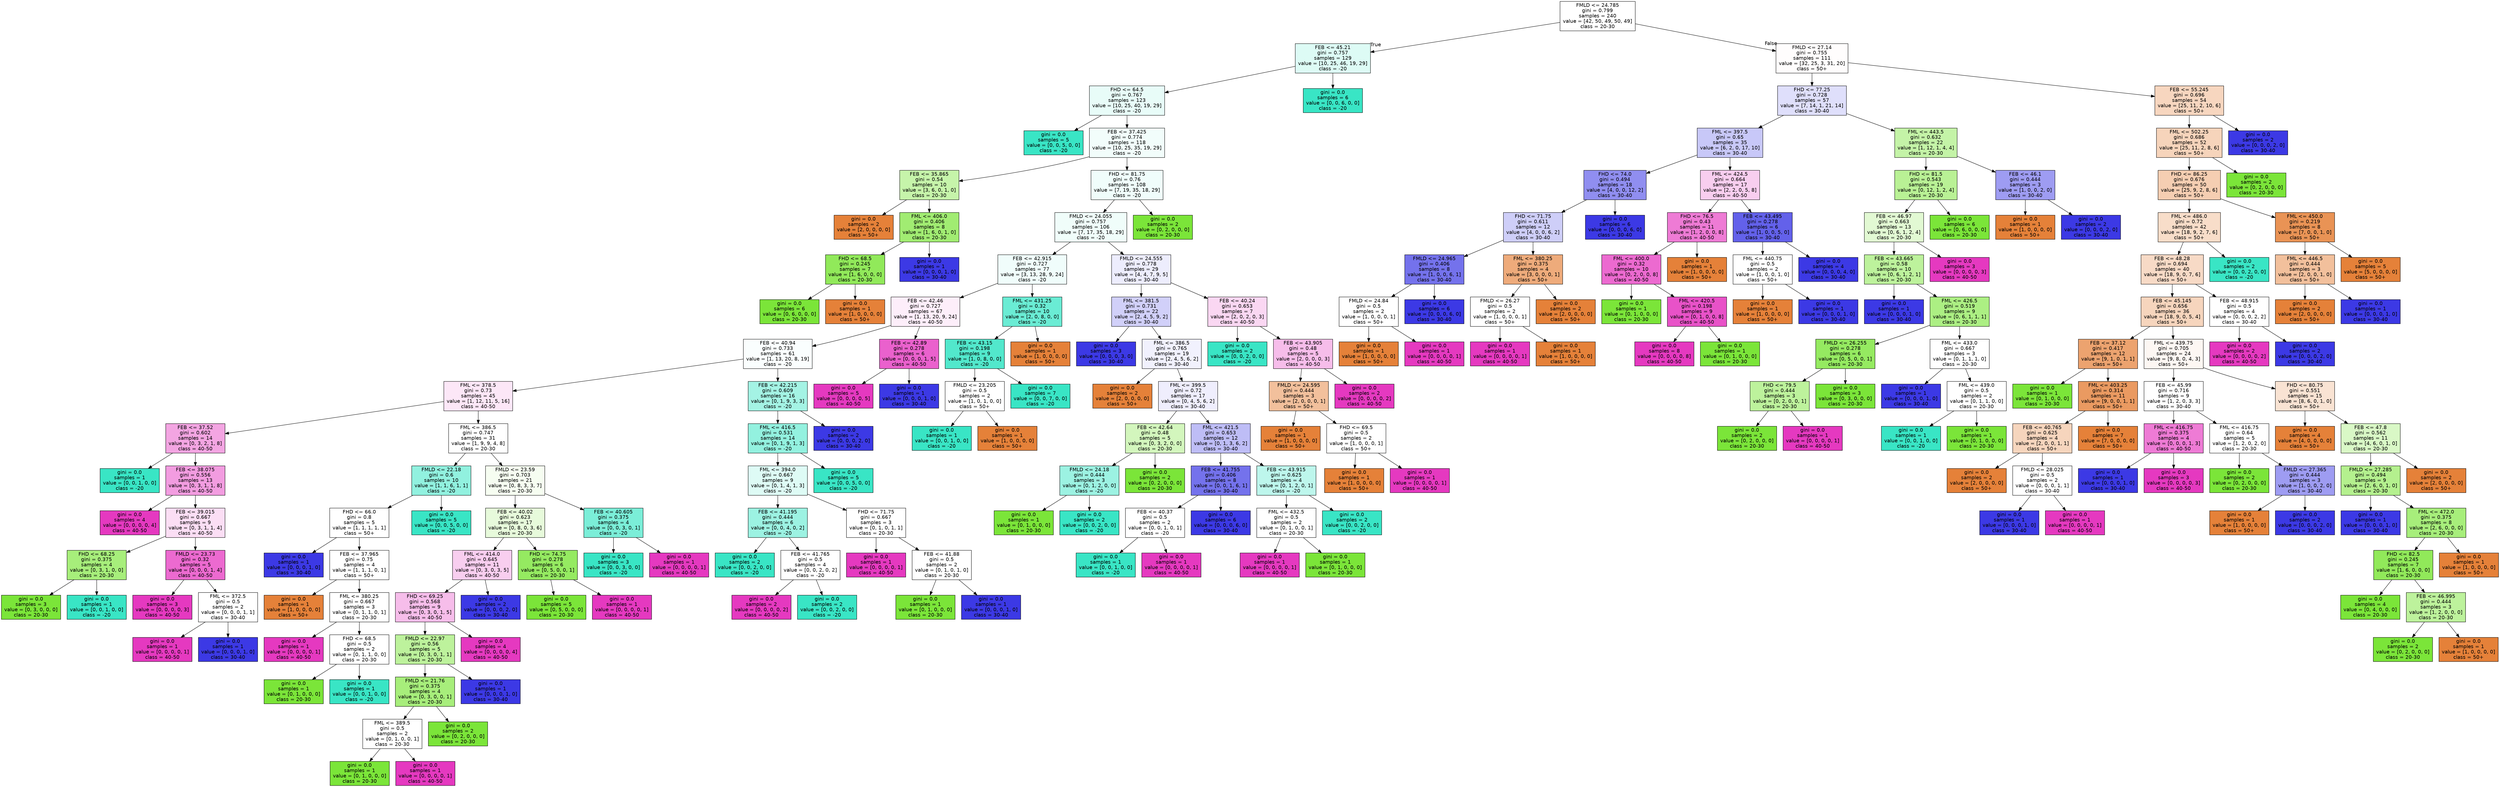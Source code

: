 digraph Tree {
node [shape=box, style="filled", color="black", fontname="helvetica"] ;
edge [fontname="helvetica"] ;
0 [label="FMLD <= 24.785\ngini = 0.799\nsamples = 240\nvalue = [42, 50, 49, 50, 49]\nclass = 20-30", fillcolor="#ffffff"] ;
1 [label="FEB <= 45.21\ngini = 0.757\nsamples = 129\nvalue = [10, 25, 46, 19, 29]\nclass = -20", fillcolor="#ddfbf5"] ;
0 -> 1 [labeldistance=2.5, labelangle=45, headlabel="True"] ;
2 [label="FHD <= 64.5\ngini = 0.767\nsamples = 123\nvalue = [10, 25, 40, 19, 29]\nclass = -20", fillcolor="#e8fcf8"] ;
1 -> 2 ;
3 [label="gini = 0.0\nsamples = 5\nvalue = [0, 0, 5, 0, 0]\nclass = -20", fillcolor="#39e5c5"] ;
2 -> 3 ;
4 [label="FEB <= 37.425\ngini = 0.774\nsamples = 118\nvalue = [10, 25, 35, 19, 29]\nclass = -20", fillcolor="#f2fdfb"] ;
2 -> 4 ;
5 [label="FEB <= 35.865\ngini = 0.54\nsamples = 10\nvalue = [3, 6, 0, 1, 0]\nclass = 20-30", fillcolor="#c6f4aa"] ;
4 -> 5 ;
6 [label="gini = 0.0\nsamples = 2\nvalue = [2, 0, 0, 0, 0]\nclass = 50+", fillcolor="#e58139"] ;
5 -> 6 ;
7 [label="FML <= 406.0\ngini = 0.406\nsamples = 8\nvalue = [1, 6, 0, 1, 0]\nclass = 20-30", fillcolor="#a1ec72"] ;
5 -> 7 ;
8 [label="FHD <= 68.5\ngini = 0.245\nsamples = 7\nvalue = [1, 6, 0, 0, 0]\nclass = 20-30", fillcolor="#91e95a"] ;
7 -> 8 ;
9 [label="gini = 0.0\nsamples = 6\nvalue = [0, 6, 0, 0, 0]\nclass = 20-30", fillcolor="#7be539"] ;
8 -> 9 ;
10 [label="gini = 0.0\nsamples = 1\nvalue = [1, 0, 0, 0, 0]\nclass = 50+", fillcolor="#e58139"] ;
8 -> 10 ;
11 [label="gini = 0.0\nsamples = 1\nvalue = [0, 0, 0, 1, 0]\nclass = 30-40", fillcolor="#3c39e5"] ;
7 -> 11 ;
12 [label="FHD <= 81.75\ngini = 0.76\nsamples = 108\nvalue = [7, 19, 35, 18, 29]\nclass = -20", fillcolor="#f0fdfb"] ;
4 -> 12 ;
13 [label="FMLD <= 24.055\ngini = 0.757\nsamples = 106\nvalue = [7, 17, 35, 18, 29]\nclass = -20", fillcolor="#f0fdfa"] ;
12 -> 13 ;
14 [label="FEB <= 42.915\ngini = 0.727\nsamples = 77\nvalue = [3, 13, 28, 9, 24]\nclass = -20", fillcolor="#f0fdfb"] ;
13 -> 14 ;
15 [label="FEB <= 42.46\ngini = 0.727\nsamples = 67\nvalue = [1, 13, 20, 9, 24]\nclass = 40-50", fillcolor="#fdeefa"] ;
14 -> 15 ;
16 [label="FEB <= 40.94\ngini = 0.733\nsamples = 61\nvalue = [1, 13, 20, 8, 19]\nclass = -20", fillcolor="#fafefe"] ;
15 -> 16 ;
17 [label="FML <= 378.5\ngini = 0.73\nsamples = 45\nvalue = [1, 12, 11, 5, 16]\nclass = 40-50", fillcolor="#fce7f7"] ;
16 -> 17 ;
18 [label="FEB <= 37.52\ngini = 0.602\nsamples = 14\nvalue = [0, 3, 2, 1, 8]\nclass = 40-50", fillcolor="#f3a5e2"] ;
17 -> 18 ;
19 [label="gini = 0.0\nsamples = 1\nvalue = [0, 0, 1, 0, 0]\nclass = -20", fillcolor="#39e5c5"] ;
18 -> 19 ;
20 [label="FEB <= 38.075\ngini = 0.556\nsamples = 13\nvalue = [0, 3, 1, 1, 8]\nclass = 40-50", fillcolor="#f29ce0"] ;
18 -> 20 ;
21 [label="gini = 0.0\nsamples = 4\nvalue = [0, 0, 0, 0, 4]\nclass = 40-50", fillcolor="#e539c0"] ;
20 -> 21 ;
22 [label="FEB <= 39.015\ngini = 0.667\nsamples = 9\nvalue = [0, 3, 1, 1, 4]\nclass = 40-50", fillcolor="#fbdef4"] ;
20 -> 22 ;
23 [label="FHD <= 68.25\ngini = 0.375\nsamples = 4\nvalue = [0, 3, 1, 0, 0]\nclass = 20-30", fillcolor="#a7ee7b"] ;
22 -> 23 ;
24 [label="gini = 0.0\nsamples = 3\nvalue = [0, 3, 0, 0, 0]\nclass = 20-30", fillcolor="#7be539"] ;
23 -> 24 ;
25 [label="gini = 0.0\nsamples = 1\nvalue = [0, 0, 1, 0, 0]\nclass = -20", fillcolor="#39e5c5"] ;
23 -> 25 ;
26 [label="FMLD <= 23.73\ngini = 0.32\nsamples = 5\nvalue = [0, 0, 0, 1, 4]\nclass = 40-50", fillcolor="#ec6ad0"] ;
22 -> 26 ;
27 [label="gini = 0.0\nsamples = 3\nvalue = [0, 0, 0, 0, 3]\nclass = 40-50", fillcolor="#e539c0"] ;
26 -> 27 ;
28 [label="FML <= 372.5\ngini = 0.5\nsamples = 2\nvalue = [0, 0, 0, 1, 1]\nclass = 30-40", fillcolor="#ffffff"] ;
26 -> 28 ;
29 [label="gini = 0.0\nsamples = 1\nvalue = [0, 0, 0, 0, 1]\nclass = 40-50", fillcolor="#e539c0"] ;
28 -> 29 ;
30 [label="gini = 0.0\nsamples = 1\nvalue = [0, 0, 0, 1, 0]\nclass = 30-40", fillcolor="#3c39e5"] ;
28 -> 30 ;
31 [label="FML <= 386.5\ngini = 0.747\nsamples = 31\nvalue = [1, 9, 9, 4, 8]\nclass = 20-30", fillcolor="#ffffff"] ;
17 -> 31 ;
32 [label="FMLD <= 22.18\ngini = 0.6\nsamples = 10\nvalue = [1, 1, 6, 1, 1]\nclass = -20", fillcolor="#91f1df"] ;
31 -> 32 ;
33 [label="FHD <= 66.0\ngini = 0.8\nsamples = 5\nvalue = [1, 1, 1, 1, 1]\nclass = 50+", fillcolor="#ffffff"] ;
32 -> 33 ;
34 [label="gini = 0.0\nsamples = 1\nvalue = [0, 0, 0, 1, 0]\nclass = 30-40", fillcolor="#3c39e5"] ;
33 -> 34 ;
35 [label="FEB <= 37.965\ngini = 0.75\nsamples = 4\nvalue = [1, 1, 1, 0, 1]\nclass = 50+", fillcolor="#ffffff"] ;
33 -> 35 ;
36 [label="gini = 0.0\nsamples = 1\nvalue = [1, 0, 0, 0, 0]\nclass = 50+", fillcolor="#e58139"] ;
35 -> 36 ;
37 [label="FML <= 380.25\ngini = 0.667\nsamples = 3\nvalue = [0, 1, 1, 0, 1]\nclass = 20-30", fillcolor="#ffffff"] ;
35 -> 37 ;
38 [label="gini = 0.0\nsamples = 1\nvalue = [0, 0, 0, 0, 1]\nclass = 40-50", fillcolor="#e539c0"] ;
37 -> 38 ;
39 [label="FHD <= 68.5\ngini = 0.5\nsamples = 2\nvalue = [0, 1, 1, 0, 0]\nclass = 20-30", fillcolor="#ffffff"] ;
37 -> 39 ;
40 [label="gini = 0.0\nsamples = 1\nvalue = [0, 1, 0, 0, 0]\nclass = 20-30", fillcolor="#7be539"] ;
39 -> 40 ;
41 [label="gini = 0.0\nsamples = 1\nvalue = [0, 0, 1, 0, 0]\nclass = -20", fillcolor="#39e5c5"] ;
39 -> 41 ;
42 [label="gini = 0.0\nsamples = 5\nvalue = [0, 0, 5, 0, 0]\nclass = -20", fillcolor="#39e5c5"] ;
32 -> 42 ;
43 [label="FMLD <= 23.59\ngini = 0.703\nsamples = 21\nvalue = [0, 8, 3, 3, 7]\nclass = 20-30", fillcolor="#f6fdf1"] ;
31 -> 43 ;
44 [label="FEB <= 40.02\ngini = 0.623\nsamples = 17\nvalue = [0, 8, 0, 3, 6]\nclass = 20-30", fillcolor="#e7fadb"] ;
43 -> 44 ;
45 [label="FML <= 414.0\ngini = 0.645\nsamples = 11\nvalue = [0, 3, 0, 3, 5]\nclass = 40-50", fillcolor="#f8ceef"] ;
44 -> 45 ;
46 [label="FHD <= 69.25\ngini = 0.568\nsamples = 9\nvalue = [0, 3, 0, 1, 5]\nclass = 40-50", fillcolor="#f6bdea"] ;
45 -> 46 ;
47 [label="FMLD <= 22.97\ngini = 0.56\nsamples = 5\nvalue = [0, 3, 0, 1, 1]\nclass = 20-30", fillcolor="#bdf29c"] ;
46 -> 47 ;
48 [label="FMLD <= 21.76\ngini = 0.375\nsamples = 4\nvalue = [0, 3, 0, 0, 1]\nclass = 20-30", fillcolor="#a7ee7b"] ;
47 -> 48 ;
49 [label="FML <= 389.5\ngini = 0.5\nsamples = 2\nvalue = [0, 1, 0, 0, 1]\nclass = 20-30", fillcolor="#ffffff"] ;
48 -> 49 ;
50 [label="gini = 0.0\nsamples = 1\nvalue = [0, 1, 0, 0, 0]\nclass = 20-30", fillcolor="#7be539"] ;
49 -> 50 ;
51 [label="gini = 0.0\nsamples = 1\nvalue = [0, 0, 0, 0, 1]\nclass = 40-50", fillcolor="#e539c0"] ;
49 -> 51 ;
52 [label="gini = 0.0\nsamples = 2\nvalue = [0, 2, 0, 0, 0]\nclass = 20-30", fillcolor="#7be539"] ;
48 -> 52 ;
53 [label="gini = 0.0\nsamples = 1\nvalue = [0, 0, 0, 1, 0]\nclass = 30-40", fillcolor="#3c39e5"] ;
47 -> 53 ;
54 [label="gini = 0.0\nsamples = 4\nvalue = [0, 0, 0, 0, 4]\nclass = 40-50", fillcolor="#e539c0"] ;
46 -> 54 ;
55 [label="gini = 0.0\nsamples = 2\nvalue = [0, 0, 0, 2, 0]\nclass = 30-40", fillcolor="#3c39e5"] ;
45 -> 55 ;
56 [label="FHD <= 74.75\ngini = 0.278\nsamples = 6\nvalue = [0, 5, 0, 0, 1]\nclass = 20-30", fillcolor="#95ea61"] ;
44 -> 56 ;
57 [label="gini = 0.0\nsamples = 5\nvalue = [0, 5, 0, 0, 0]\nclass = 20-30", fillcolor="#7be539"] ;
56 -> 57 ;
58 [label="gini = 0.0\nsamples = 1\nvalue = [0, 0, 0, 0, 1]\nclass = 40-50", fillcolor="#e539c0"] ;
56 -> 58 ;
59 [label="FEB <= 40.605\ngini = 0.375\nsamples = 4\nvalue = [0, 0, 3, 0, 1]\nclass = -20", fillcolor="#7beed8"] ;
43 -> 59 ;
60 [label="gini = 0.0\nsamples = 3\nvalue = [0, 0, 3, 0, 0]\nclass = -20", fillcolor="#39e5c5"] ;
59 -> 60 ;
61 [label="gini = 0.0\nsamples = 1\nvalue = [0, 0, 0, 0, 1]\nclass = 40-50", fillcolor="#e539c0"] ;
59 -> 61 ;
62 [label="FEB <= 42.215\ngini = 0.609\nsamples = 16\nvalue = [0, 1, 9, 3, 3]\nclass = -20", fillcolor="#a4f3e4"] ;
16 -> 62 ;
63 [label="FML <= 416.5\ngini = 0.531\nsamples = 14\nvalue = [0, 1, 9, 1, 3]\nclass = -20", fillcolor="#93f1df"] ;
62 -> 63 ;
64 [label="FML <= 394.0\ngini = 0.667\nsamples = 9\nvalue = [0, 1, 4, 1, 3]\nclass = -20", fillcolor="#defbf5"] ;
63 -> 64 ;
65 [label="FEB <= 41.195\ngini = 0.444\nsamples = 6\nvalue = [0, 0, 4, 0, 2]\nclass = -20", fillcolor="#9cf2e2"] ;
64 -> 65 ;
66 [label="gini = 0.0\nsamples = 2\nvalue = [0, 0, 2, 0, 0]\nclass = -20", fillcolor="#39e5c5"] ;
65 -> 66 ;
67 [label="FEB <= 41.765\ngini = 0.5\nsamples = 4\nvalue = [0, 0, 2, 0, 2]\nclass = -20", fillcolor="#ffffff"] ;
65 -> 67 ;
68 [label="gini = 0.0\nsamples = 2\nvalue = [0, 0, 0, 0, 2]\nclass = 40-50", fillcolor="#e539c0"] ;
67 -> 68 ;
69 [label="gini = 0.0\nsamples = 2\nvalue = [0, 0, 2, 0, 0]\nclass = -20", fillcolor="#39e5c5"] ;
67 -> 69 ;
70 [label="FHD <= 71.75\ngini = 0.667\nsamples = 3\nvalue = [0, 1, 0, 1, 1]\nclass = 20-30", fillcolor="#ffffff"] ;
64 -> 70 ;
71 [label="gini = 0.0\nsamples = 1\nvalue = [0, 0, 0, 0, 1]\nclass = 40-50", fillcolor="#e539c0"] ;
70 -> 71 ;
72 [label="FEB <= 41.88\ngini = 0.5\nsamples = 2\nvalue = [0, 1, 0, 1, 0]\nclass = 20-30", fillcolor="#ffffff"] ;
70 -> 72 ;
73 [label="gini = 0.0\nsamples = 1\nvalue = [0, 1, 0, 0, 0]\nclass = 20-30", fillcolor="#7be539"] ;
72 -> 73 ;
74 [label="gini = 0.0\nsamples = 1\nvalue = [0, 0, 0, 1, 0]\nclass = 30-40", fillcolor="#3c39e5"] ;
72 -> 74 ;
75 [label="gini = 0.0\nsamples = 5\nvalue = [0, 0, 5, 0, 0]\nclass = -20", fillcolor="#39e5c5"] ;
63 -> 75 ;
76 [label="gini = 0.0\nsamples = 2\nvalue = [0, 0, 0, 2, 0]\nclass = 30-40", fillcolor="#3c39e5"] ;
62 -> 76 ;
77 [label="FEB <= 42.89\ngini = 0.278\nsamples = 6\nvalue = [0, 0, 0, 1, 5]\nclass = 40-50", fillcolor="#ea61cd"] ;
15 -> 77 ;
78 [label="gini = 0.0\nsamples = 5\nvalue = [0, 0, 0, 0, 5]\nclass = 40-50", fillcolor="#e539c0"] ;
77 -> 78 ;
79 [label="gini = 0.0\nsamples = 1\nvalue = [0, 0, 0, 1, 0]\nclass = 30-40", fillcolor="#3c39e5"] ;
77 -> 79 ;
80 [label="FML <= 431.25\ngini = 0.32\nsamples = 10\nvalue = [2, 0, 8, 0, 0]\nclass = -20", fillcolor="#6aecd4"] ;
14 -> 80 ;
81 [label="FEB <= 43.15\ngini = 0.198\nsamples = 9\nvalue = [1, 0, 8, 0, 0]\nclass = -20", fillcolor="#52e8cc"] ;
80 -> 81 ;
82 [label="FMLD <= 23.205\ngini = 0.5\nsamples = 2\nvalue = [1, 0, 1, 0, 0]\nclass = 50+", fillcolor="#ffffff"] ;
81 -> 82 ;
83 [label="gini = 0.0\nsamples = 1\nvalue = [0, 0, 1, 0, 0]\nclass = -20", fillcolor="#39e5c5"] ;
82 -> 83 ;
84 [label="gini = 0.0\nsamples = 1\nvalue = [1, 0, 0, 0, 0]\nclass = 50+", fillcolor="#e58139"] ;
82 -> 84 ;
85 [label="gini = 0.0\nsamples = 7\nvalue = [0, 0, 7, 0, 0]\nclass = -20", fillcolor="#39e5c5"] ;
81 -> 85 ;
86 [label="gini = 0.0\nsamples = 1\nvalue = [1, 0, 0, 0, 0]\nclass = 50+", fillcolor="#e58139"] ;
80 -> 86 ;
87 [label="FMLD <= 24.555\ngini = 0.778\nsamples = 29\nvalue = [4, 4, 7, 9, 5]\nclass = 30-40", fillcolor="#ededfd"] ;
13 -> 87 ;
88 [label="FML <= 381.5\ngini = 0.731\nsamples = 22\nvalue = [2, 4, 5, 9, 2]\nclass = 30-40", fillcolor="#d1d0f9"] ;
87 -> 88 ;
89 [label="gini = 0.0\nsamples = 3\nvalue = [0, 0, 0, 3, 0]\nclass = 30-40", fillcolor="#3c39e5"] ;
88 -> 89 ;
90 [label="FML <= 386.5\ngini = 0.765\nsamples = 19\nvalue = [2, 4, 5, 6, 2]\nclass = 30-40", fillcolor="#f1f1fd"] ;
88 -> 90 ;
91 [label="gini = 0.0\nsamples = 2\nvalue = [2, 0, 0, 0, 0]\nclass = 50+", fillcolor="#e58139"] ;
90 -> 91 ;
92 [label="FML <= 399.5\ngini = 0.72\nsamples = 17\nvalue = [0, 4, 5, 6, 2]\nclass = 30-40", fillcolor="#efeefd"] ;
90 -> 92 ;
93 [label="FEB <= 42.64\ngini = 0.48\nsamples = 5\nvalue = [0, 3, 2, 0, 0]\nclass = 20-30", fillcolor="#d3f6bd"] ;
92 -> 93 ;
94 [label="FMLD <= 24.18\ngini = 0.444\nsamples = 3\nvalue = [0, 1, 2, 0, 0]\nclass = -20", fillcolor="#9cf2e2"] ;
93 -> 94 ;
95 [label="gini = 0.0\nsamples = 1\nvalue = [0, 1, 0, 0, 0]\nclass = 20-30", fillcolor="#7be539"] ;
94 -> 95 ;
96 [label="gini = 0.0\nsamples = 2\nvalue = [0, 0, 2, 0, 0]\nclass = -20", fillcolor="#39e5c5"] ;
94 -> 96 ;
97 [label="gini = 0.0\nsamples = 2\nvalue = [0, 2, 0, 0, 0]\nclass = 20-30", fillcolor="#7be539"] ;
93 -> 97 ;
98 [label="FML <= 421.5\ngini = 0.653\nsamples = 12\nvalue = [0, 1, 3, 6, 2]\nclass = 30-40", fillcolor="#bebdf6"] ;
92 -> 98 ;
99 [label="FEB <= 41.755\ngini = 0.406\nsamples = 8\nvalue = [0, 0, 1, 6, 1]\nclass = 30-40", fillcolor="#7472ec"] ;
98 -> 99 ;
100 [label="FEB <= 40.37\ngini = 0.5\nsamples = 2\nvalue = [0, 0, 1, 0, 1]\nclass = -20", fillcolor="#ffffff"] ;
99 -> 100 ;
101 [label="gini = 0.0\nsamples = 1\nvalue = [0, 0, 1, 0, 0]\nclass = -20", fillcolor="#39e5c5"] ;
100 -> 101 ;
102 [label="gini = 0.0\nsamples = 1\nvalue = [0, 0, 0, 0, 1]\nclass = 40-50", fillcolor="#e539c0"] ;
100 -> 102 ;
103 [label="gini = 0.0\nsamples = 6\nvalue = [0, 0, 0, 6, 0]\nclass = 30-40", fillcolor="#3c39e5"] ;
99 -> 103 ;
104 [label="FEB <= 43.915\ngini = 0.625\nsamples = 4\nvalue = [0, 1, 2, 0, 1]\nclass = -20", fillcolor="#bdf6ec"] ;
98 -> 104 ;
105 [label="FML <= 432.5\ngini = 0.5\nsamples = 2\nvalue = [0, 1, 0, 0, 1]\nclass = 20-30", fillcolor="#ffffff"] ;
104 -> 105 ;
106 [label="gini = 0.0\nsamples = 1\nvalue = [0, 0, 0, 0, 1]\nclass = 40-50", fillcolor="#e539c0"] ;
105 -> 106 ;
107 [label="gini = 0.0\nsamples = 1\nvalue = [0, 1, 0, 0, 0]\nclass = 20-30", fillcolor="#7be539"] ;
105 -> 107 ;
108 [label="gini = 0.0\nsamples = 2\nvalue = [0, 0, 2, 0, 0]\nclass = -20", fillcolor="#39e5c5"] ;
104 -> 108 ;
109 [label="FEB <= 40.24\ngini = 0.653\nsamples = 7\nvalue = [2, 0, 2, 0, 3]\nclass = 40-50", fillcolor="#fad7f2"] ;
87 -> 109 ;
110 [label="gini = 0.0\nsamples = 2\nvalue = [0, 0, 2, 0, 0]\nclass = -20", fillcolor="#39e5c5"] ;
109 -> 110 ;
111 [label="FEB <= 43.905\ngini = 0.48\nsamples = 5\nvalue = [2, 0, 0, 0, 3]\nclass = 40-50", fillcolor="#f6bdea"] ;
109 -> 111 ;
112 [label="FMLD <= 24.595\ngini = 0.444\nsamples = 3\nvalue = [2, 0, 0, 0, 1]\nclass = 50+", fillcolor="#f2c09c"] ;
111 -> 112 ;
113 [label="gini = 0.0\nsamples = 1\nvalue = [1, 0, 0, 0, 0]\nclass = 50+", fillcolor="#e58139"] ;
112 -> 113 ;
114 [label="FHD <= 69.5\ngini = 0.5\nsamples = 2\nvalue = [1, 0, 0, 0, 1]\nclass = 50+", fillcolor="#ffffff"] ;
112 -> 114 ;
115 [label="gini = 0.0\nsamples = 1\nvalue = [1, 0, 0, 0, 0]\nclass = 50+", fillcolor="#e58139"] ;
114 -> 115 ;
116 [label="gini = 0.0\nsamples = 1\nvalue = [0, 0, 0, 0, 1]\nclass = 40-50", fillcolor="#e539c0"] ;
114 -> 116 ;
117 [label="gini = 0.0\nsamples = 2\nvalue = [0, 0, 0, 0, 2]\nclass = 40-50", fillcolor="#e539c0"] ;
111 -> 117 ;
118 [label="gini = 0.0\nsamples = 2\nvalue = [0, 2, 0, 0, 0]\nclass = 20-30", fillcolor="#7be539"] ;
12 -> 118 ;
119 [label="gini = 0.0\nsamples = 6\nvalue = [0, 0, 6, 0, 0]\nclass = -20", fillcolor="#39e5c5"] ;
1 -> 119 ;
120 [label="FMLD <= 27.14\ngini = 0.755\nsamples = 111\nvalue = [32, 25, 3, 31, 20]\nclass = 50+", fillcolor="#fffdfd"] ;
0 -> 120 [labeldistance=2.5, labelangle=-45, headlabel="False"] ;
121 [label="FHD <= 77.25\ngini = 0.728\nsamples = 57\nvalue = [7, 14, 1, 21, 14]\nclass = 30-40", fillcolor="#dfdffb"] ;
120 -> 121 ;
122 [label="FML <= 397.5\ngini = 0.65\nsamples = 35\nvalue = [6, 2, 0, 17, 10]\nclass = 30-40", fillcolor="#c8c8f8"] ;
121 -> 122 ;
123 [label="FHD <= 74.0\ngini = 0.494\nsamples = 18\nvalue = [4, 0, 0, 12, 2]\nclass = 30-40", fillcolor="#908ef0"] ;
122 -> 123 ;
124 [label="FHD <= 71.75\ngini = 0.611\nsamples = 12\nvalue = [4, 0, 0, 6, 2]\nclass = 30-40", fillcolor="#cecef8"] ;
123 -> 124 ;
125 [label="FMLD <= 24.965\ngini = 0.406\nsamples = 8\nvalue = [1, 0, 0, 6, 1]\nclass = 30-40", fillcolor="#7472ec"] ;
124 -> 125 ;
126 [label="FMLD <= 24.84\ngini = 0.5\nsamples = 2\nvalue = [1, 0, 0, 0, 1]\nclass = 50+", fillcolor="#ffffff"] ;
125 -> 126 ;
127 [label="gini = 0.0\nsamples = 1\nvalue = [1, 0, 0, 0, 0]\nclass = 50+", fillcolor="#e58139"] ;
126 -> 127 ;
128 [label="gini = 0.0\nsamples = 1\nvalue = [0, 0, 0, 0, 1]\nclass = 40-50", fillcolor="#e539c0"] ;
126 -> 128 ;
129 [label="gini = 0.0\nsamples = 6\nvalue = [0, 0, 0, 6, 0]\nclass = 30-40", fillcolor="#3c39e5"] ;
125 -> 129 ;
130 [label="FML <= 380.25\ngini = 0.375\nsamples = 4\nvalue = [3, 0, 0, 0, 1]\nclass = 50+", fillcolor="#eeab7b"] ;
124 -> 130 ;
131 [label="FMLD <= 26.27\ngini = 0.5\nsamples = 2\nvalue = [1, 0, 0, 0, 1]\nclass = 50+", fillcolor="#ffffff"] ;
130 -> 131 ;
132 [label="gini = 0.0\nsamples = 1\nvalue = [0, 0, 0, 0, 1]\nclass = 40-50", fillcolor="#e539c0"] ;
131 -> 132 ;
133 [label="gini = 0.0\nsamples = 1\nvalue = [1, 0, 0, 0, 0]\nclass = 50+", fillcolor="#e58139"] ;
131 -> 133 ;
134 [label="gini = 0.0\nsamples = 2\nvalue = [2, 0, 0, 0, 0]\nclass = 50+", fillcolor="#e58139"] ;
130 -> 134 ;
135 [label="gini = 0.0\nsamples = 6\nvalue = [0, 0, 0, 6, 0]\nclass = 30-40", fillcolor="#3c39e5"] ;
123 -> 135 ;
136 [label="FML <= 424.5\ngini = 0.664\nsamples = 17\nvalue = [2, 2, 0, 5, 8]\nclass = 40-50", fillcolor="#f8ceef"] ;
122 -> 136 ;
137 [label="FHD <= 76.5\ngini = 0.43\nsamples = 11\nvalue = [1, 2, 0, 0, 8]\nclass = 40-50", fillcolor="#ee7bd5"] ;
136 -> 137 ;
138 [label="FML <= 400.0\ngini = 0.32\nsamples = 10\nvalue = [0, 2, 0, 0, 8]\nclass = 40-50", fillcolor="#ec6ad0"] ;
137 -> 138 ;
139 [label="gini = 0.0\nsamples = 1\nvalue = [0, 1, 0, 0, 0]\nclass = 20-30", fillcolor="#7be539"] ;
138 -> 139 ;
140 [label="FML <= 420.5\ngini = 0.198\nsamples = 9\nvalue = [0, 1, 0, 0, 8]\nclass = 40-50", fillcolor="#e852c8"] ;
138 -> 140 ;
141 [label="gini = 0.0\nsamples = 8\nvalue = [0, 0, 0, 0, 8]\nclass = 40-50", fillcolor="#e539c0"] ;
140 -> 141 ;
142 [label="gini = 0.0\nsamples = 1\nvalue = [0, 1, 0, 0, 0]\nclass = 20-30", fillcolor="#7be539"] ;
140 -> 142 ;
143 [label="gini = 0.0\nsamples = 1\nvalue = [1, 0, 0, 0, 0]\nclass = 50+", fillcolor="#e58139"] ;
137 -> 143 ;
144 [label="FEB <= 43.495\ngini = 0.278\nsamples = 6\nvalue = [1, 0, 0, 5, 0]\nclass = 30-40", fillcolor="#6361ea"] ;
136 -> 144 ;
145 [label="FML <= 440.75\ngini = 0.5\nsamples = 2\nvalue = [1, 0, 0, 1, 0]\nclass = 50+", fillcolor="#ffffff"] ;
144 -> 145 ;
146 [label="gini = 0.0\nsamples = 1\nvalue = [1, 0, 0, 0, 0]\nclass = 50+", fillcolor="#e58139"] ;
145 -> 146 ;
147 [label="gini = 0.0\nsamples = 1\nvalue = [0, 0, 0, 1, 0]\nclass = 30-40", fillcolor="#3c39e5"] ;
145 -> 147 ;
148 [label="gini = 0.0\nsamples = 4\nvalue = [0, 0, 0, 4, 0]\nclass = 30-40", fillcolor="#3c39e5"] ;
144 -> 148 ;
149 [label="FML <= 443.5\ngini = 0.632\nsamples = 22\nvalue = [1, 12, 1, 4, 4]\nclass = 20-30", fillcolor="#c4f3a7"] ;
121 -> 149 ;
150 [label="FHD <= 81.5\ngini = 0.543\nsamples = 19\nvalue = [0, 12, 1, 2, 4]\nclass = 20-30", fillcolor="#b9f195"] ;
149 -> 150 ;
151 [label="FEB <= 46.97\ngini = 0.663\nsamples = 13\nvalue = [0, 6, 1, 2, 4]\nclass = 20-30", fillcolor="#e2f9d3"] ;
150 -> 151 ;
152 [label="FEB <= 43.665\ngini = 0.58\nsamples = 10\nvalue = [0, 6, 1, 2, 1]\nclass = 20-30", fillcolor="#bdf29c"] ;
151 -> 152 ;
153 [label="gini = 0.0\nsamples = 1\nvalue = [0, 0, 0, 1, 0]\nclass = 30-40", fillcolor="#3c39e5"] ;
152 -> 153 ;
154 [label="FML <= 426.5\ngini = 0.519\nsamples = 9\nvalue = [0, 6, 1, 1, 1]\nclass = 20-30", fillcolor="#acef83"] ;
152 -> 154 ;
155 [label="FMLD <= 26.255\ngini = 0.278\nsamples = 6\nvalue = [0, 5, 0, 0, 1]\nclass = 20-30", fillcolor="#95ea61"] ;
154 -> 155 ;
156 [label="FHD <= 79.5\ngini = 0.444\nsamples = 3\nvalue = [0, 2, 0, 0, 1]\nclass = 20-30", fillcolor="#bdf29c"] ;
155 -> 156 ;
157 [label="gini = 0.0\nsamples = 2\nvalue = [0, 2, 0, 0, 0]\nclass = 20-30", fillcolor="#7be539"] ;
156 -> 157 ;
158 [label="gini = 0.0\nsamples = 1\nvalue = [0, 0, 0, 0, 1]\nclass = 40-50", fillcolor="#e539c0"] ;
156 -> 158 ;
159 [label="gini = 0.0\nsamples = 3\nvalue = [0, 3, 0, 0, 0]\nclass = 20-30", fillcolor="#7be539"] ;
155 -> 159 ;
160 [label="FML <= 433.0\ngini = 0.667\nsamples = 3\nvalue = [0, 1, 1, 1, 0]\nclass = 20-30", fillcolor="#ffffff"] ;
154 -> 160 ;
161 [label="gini = 0.0\nsamples = 1\nvalue = [0, 0, 0, 1, 0]\nclass = 30-40", fillcolor="#3c39e5"] ;
160 -> 161 ;
162 [label="FML <= 439.0\ngini = 0.5\nsamples = 2\nvalue = [0, 1, 1, 0, 0]\nclass = 20-30", fillcolor="#ffffff"] ;
160 -> 162 ;
163 [label="gini = 0.0\nsamples = 1\nvalue = [0, 0, 1, 0, 0]\nclass = -20", fillcolor="#39e5c5"] ;
162 -> 163 ;
164 [label="gini = 0.0\nsamples = 1\nvalue = [0, 1, 0, 0, 0]\nclass = 20-30", fillcolor="#7be539"] ;
162 -> 164 ;
165 [label="gini = 0.0\nsamples = 3\nvalue = [0, 0, 0, 0, 3]\nclass = 40-50", fillcolor="#e539c0"] ;
151 -> 165 ;
166 [label="gini = 0.0\nsamples = 6\nvalue = [0, 6, 0, 0, 0]\nclass = 20-30", fillcolor="#7be539"] ;
150 -> 166 ;
167 [label="FEB <= 46.1\ngini = 0.444\nsamples = 3\nvalue = [1, 0, 0, 2, 0]\nclass = 30-40", fillcolor="#9e9cf2"] ;
149 -> 167 ;
168 [label="gini = 0.0\nsamples = 1\nvalue = [1, 0, 0, 0, 0]\nclass = 50+", fillcolor="#e58139"] ;
167 -> 168 ;
169 [label="gini = 0.0\nsamples = 2\nvalue = [0, 0, 0, 2, 0]\nclass = 30-40", fillcolor="#3c39e5"] ;
167 -> 169 ;
170 [label="FEB <= 55.245\ngini = 0.696\nsamples = 54\nvalue = [25, 11, 2, 10, 6]\nclass = 50+", fillcolor="#f7d6bf"] ;
120 -> 170 ;
171 [label="FML <= 502.25\ngini = 0.686\nsamples = 52\nvalue = [25, 11, 2, 8, 6]\nclass = 50+", fillcolor="#f6d4bb"] ;
170 -> 171 ;
172 [label="FHD <= 86.25\ngini = 0.676\nsamples = 50\nvalue = [25, 9, 2, 8, 6]\nclass = 50+", fillcolor="#f5ceb2"] ;
171 -> 172 ;
173 [label="FML <= 486.0\ngini = 0.72\nsamples = 42\nvalue = [18, 9, 2, 7, 6]\nclass = 50+", fillcolor="#f8ddc9"] ;
172 -> 173 ;
174 [label="FEB <= 48.28\ngini = 0.694\nsamples = 40\nvalue = [18, 9, 0, 7, 6]\nclass = 50+", fillcolor="#f7dac6"] ;
173 -> 174 ;
175 [label="FEB <= 45.145\ngini = 0.656\nsamples = 36\nvalue = [18, 9, 0, 5, 4]\nclass = 50+", fillcolor="#f6d5bd"] ;
174 -> 175 ;
176 [label="FEB <= 37.12\ngini = 0.417\nsamples = 12\nvalue = [9, 1, 0, 1, 1]\nclass = 50+", fillcolor="#eca36f"] ;
175 -> 176 ;
177 [label="gini = 0.0\nsamples = 1\nvalue = [0, 1, 0, 0, 0]\nclass = 20-30", fillcolor="#7be539"] ;
176 -> 177 ;
178 [label="FML <= 403.25\ngini = 0.314\nsamples = 11\nvalue = [9, 0, 0, 1, 1]\nclass = 50+", fillcolor="#ea9a61"] ;
176 -> 178 ;
179 [label="FEB <= 40.765\ngini = 0.625\nsamples = 4\nvalue = [2, 0, 0, 1, 1]\nclass = 50+", fillcolor="#f6d5bd"] ;
178 -> 179 ;
180 [label="gini = 0.0\nsamples = 2\nvalue = [2, 0, 0, 0, 0]\nclass = 50+", fillcolor="#e58139"] ;
179 -> 180 ;
181 [label="FMLD <= 28.025\ngini = 0.5\nsamples = 2\nvalue = [0, 0, 0, 1, 1]\nclass = 30-40", fillcolor="#ffffff"] ;
179 -> 181 ;
182 [label="gini = 0.0\nsamples = 1\nvalue = [0, 0, 0, 1, 0]\nclass = 30-40", fillcolor="#3c39e5"] ;
181 -> 182 ;
183 [label="gini = 0.0\nsamples = 1\nvalue = [0, 0, 0, 0, 1]\nclass = 40-50", fillcolor="#e539c0"] ;
181 -> 183 ;
184 [label="gini = 0.0\nsamples = 7\nvalue = [7, 0, 0, 0, 0]\nclass = 50+", fillcolor="#e58139"] ;
178 -> 184 ;
185 [label="FML <= 439.75\ngini = 0.705\nsamples = 24\nvalue = [9, 8, 0, 4, 3]\nclass = 50+", fillcolor="#fdf7f3"] ;
175 -> 185 ;
186 [label="FEB <= 45.99\ngini = 0.716\nsamples = 9\nvalue = [1, 2, 0, 3, 3]\nclass = 30-40", fillcolor="#ffffff"] ;
185 -> 186 ;
187 [label="FML <= 416.75\ngini = 0.375\nsamples = 4\nvalue = [0, 0, 0, 1, 3]\nclass = 40-50", fillcolor="#ee7bd5"] ;
186 -> 187 ;
188 [label="gini = 0.0\nsamples = 1\nvalue = [0, 0, 0, 1, 0]\nclass = 30-40", fillcolor="#3c39e5"] ;
187 -> 188 ;
189 [label="gini = 0.0\nsamples = 3\nvalue = [0, 0, 0, 0, 3]\nclass = 40-50", fillcolor="#e539c0"] ;
187 -> 189 ;
190 [label="FML <= 416.75\ngini = 0.64\nsamples = 5\nvalue = [1, 2, 0, 2, 0]\nclass = 20-30", fillcolor="#ffffff"] ;
186 -> 190 ;
191 [label="gini = 0.0\nsamples = 2\nvalue = [0, 2, 0, 0, 0]\nclass = 20-30", fillcolor="#7be539"] ;
190 -> 191 ;
192 [label="FMLD <= 27.365\ngini = 0.444\nsamples = 3\nvalue = [1, 0, 0, 2, 0]\nclass = 30-40", fillcolor="#9e9cf2"] ;
190 -> 192 ;
193 [label="gini = 0.0\nsamples = 1\nvalue = [1, 0, 0, 0, 0]\nclass = 50+", fillcolor="#e58139"] ;
192 -> 193 ;
194 [label="gini = 0.0\nsamples = 2\nvalue = [0, 0, 0, 2, 0]\nclass = 30-40", fillcolor="#3c39e5"] ;
192 -> 194 ;
195 [label="FHD <= 80.75\ngini = 0.551\nsamples = 15\nvalue = [8, 6, 0, 1, 0]\nclass = 50+", fillcolor="#f9e3d3"] ;
185 -> 195 ;
196 [label="gini = 0.0\nsamples = 4\nvalue = [4, 0, 0, 0, 0]\nclass = 50+", fillcolor="#e58139"] ;
195 -> 196 ;
197 [label="FEB <= 47.8\ngini = 0.562\nsamples = 11\nvalue = [4, 6, 0, 1, 0]\nclass = 20-30", fillcolor="#d9f8c6"] ;
195 -> 197 ;
198 [label="FMLD <= 27.285\ngini = 0.494\nsamples = 9\nvalue = [2, 6, 0, 1, 0]\nclass = 20-30", fillcolor="#b4f08e"] ;
197 -> 198 ;
199 [label="gini = 0.0\nsamples = 1\nvalue = [0, 0, 0, 1, 0]\nclass = 30-40", fillcolor="#3c39e5"] ;
198 -> 199 ;
200 [label="FML <= 472.0\ngini = 0.375\nsamples = 8\nvalue = [2, 6, 0, 0, 0]\nclass = 20-30", fillcolor="#a7ee7b"] ;
198 -> 200 ;
201 [label="FHD <= 82.5\ngini = 0.245\nsamples = 7\nvalue = [1, 6, 0, 0, 0]\nclass = 20-30", fillcolor="#91e95a"] ;
200 -> 201 ;
202 [label="gini = 0.0\nsamples = 4\nvalue = [0, 4, 0, 0, 0]\nclass = 20-30", fillcolor="#7be539"] ;
201 -> 202 ;
203 [label="FEB <= 46.995\ngini = 0.444\nsamples = 3\nvalue = [1, 2, 0, 0, 0]\nclass = 20-30", fillcolor="#bdf29c"] ;
201 -> 203 ;
204 [label="gini = 0.0\nsamples = 2\nvalue = [0, 2, 0, 0, 0]\nclass = 20-30", fillcolor="#7be539"] ;
203 -> 204 ;
205 [label="gini = 0.0\nsamples = 1\nvalue = [1, 0, 0, 0, 0]\nclass = 50+", fillcolor="#e58139"] ;
203 -> 205 ;
206 [label="gini = 0.0\nsamples = 1\nvalue = [1, 0, 0, 0, 0]\nclass = 50+", fillcolor="#e58139"] ;
200 -> 206 ;
207 [label="gini = 0.0\nsamples = 2\nvalue = [2, 0, 0, 0, 0]\nclass = 50+", fillcolor="#e58139"] ;
197 -> 207 ;
208 [label="FEB <= 48.915\ngini = 0.5\nsamples = 4\nvalue = [0, 0, 0, 2, 2]\nclass = 30-40", fillcolor="#ffffff"] ;
174 -> 208 ;
209 [label="gini = 0.0\nsamples = 2\nvalue = [0, 0, 0, 0, 2]\nclass = 40-50", fillcolor="#e539c0"] ;
208 -> 209 ;
210 [label="gini = 0.0\nsamples = 2\nvalue = [0, 0, 0, 2, 0]\nclass = 30-40", fillcolor="#3c39e5"] ;
208 -> 210 ;
211 [label="gini = 0.0\nsamples = 2\nvalue = [0, 0, 2, 0, 0]\nclass = -20", fillcolor="#39e5c5"] ;
173 -> 211 ;
212 [label="FML <= 450.0\ngini = 0.219\nsamples = 8\nvalue = [7, 0, 0, 1, 0]\nclass = 50+", fillcolor="#e99355"] ;
172 -> 212 ;
213 [label="FML <= 446.5\ngini = 0.444\nsamples = 3\nvalue = [2, 0, 0, 1, 0]\nclass = 50+", fillcolor="#f2c09c"] ;
212 -> 213 ;
214 [label="gini = 0.0\nsamples = 2\nvalue = [2, 0, 0, 0, 0]\nclass = 50+", fillcolor="#e58139"] ;
213 -> 214 ;
215 [label="gini = 0.0\nsamples = 1\nvalue = [0, 0, 0, 1, 0]\nclass = 30-40", fillcolor="#3c39e5"] ;
213 -> 215 ;
216 [label="gini = 0.0\nsamples = 5\nvalue = [5, 0, 0, 0, 0]\nclass = 50+", fillcolor="#e58139"] ;
212 -> 216 ;
217 [label="gini = 0.0\nsamples = 2\nvalue = [0, 2, 0, 0, 0]\nclass = 20-30", fillcolor="#7be539"] ;
171 -> 217 ;
218 [label="gini = 0.0\nsamples = 2\nvalue = [0, 0, 0, 2, 0]\nclass = 30-40", fillcolor="#3c39e5"] ;
170 -> 218 ;
}